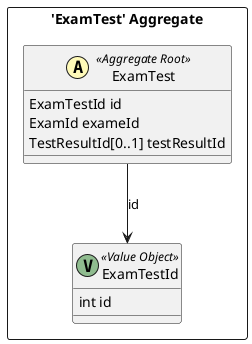 @startuml

skinparam componentStyle uml2

package "'ExamTest' Aggregate" <<Rectangle>> {
	class ExamTest <<(A,#fffab8) Aggregate Root>> {
		ExamTestId id
		ExamId exameId
		TestResultId[0..1] testResultId
	}
	class ExamTestId <<(V,DarkSeaGreen) Value Object>> {
		int id
	}
}
ExamTest --> ExamTestId : id


@enduml
